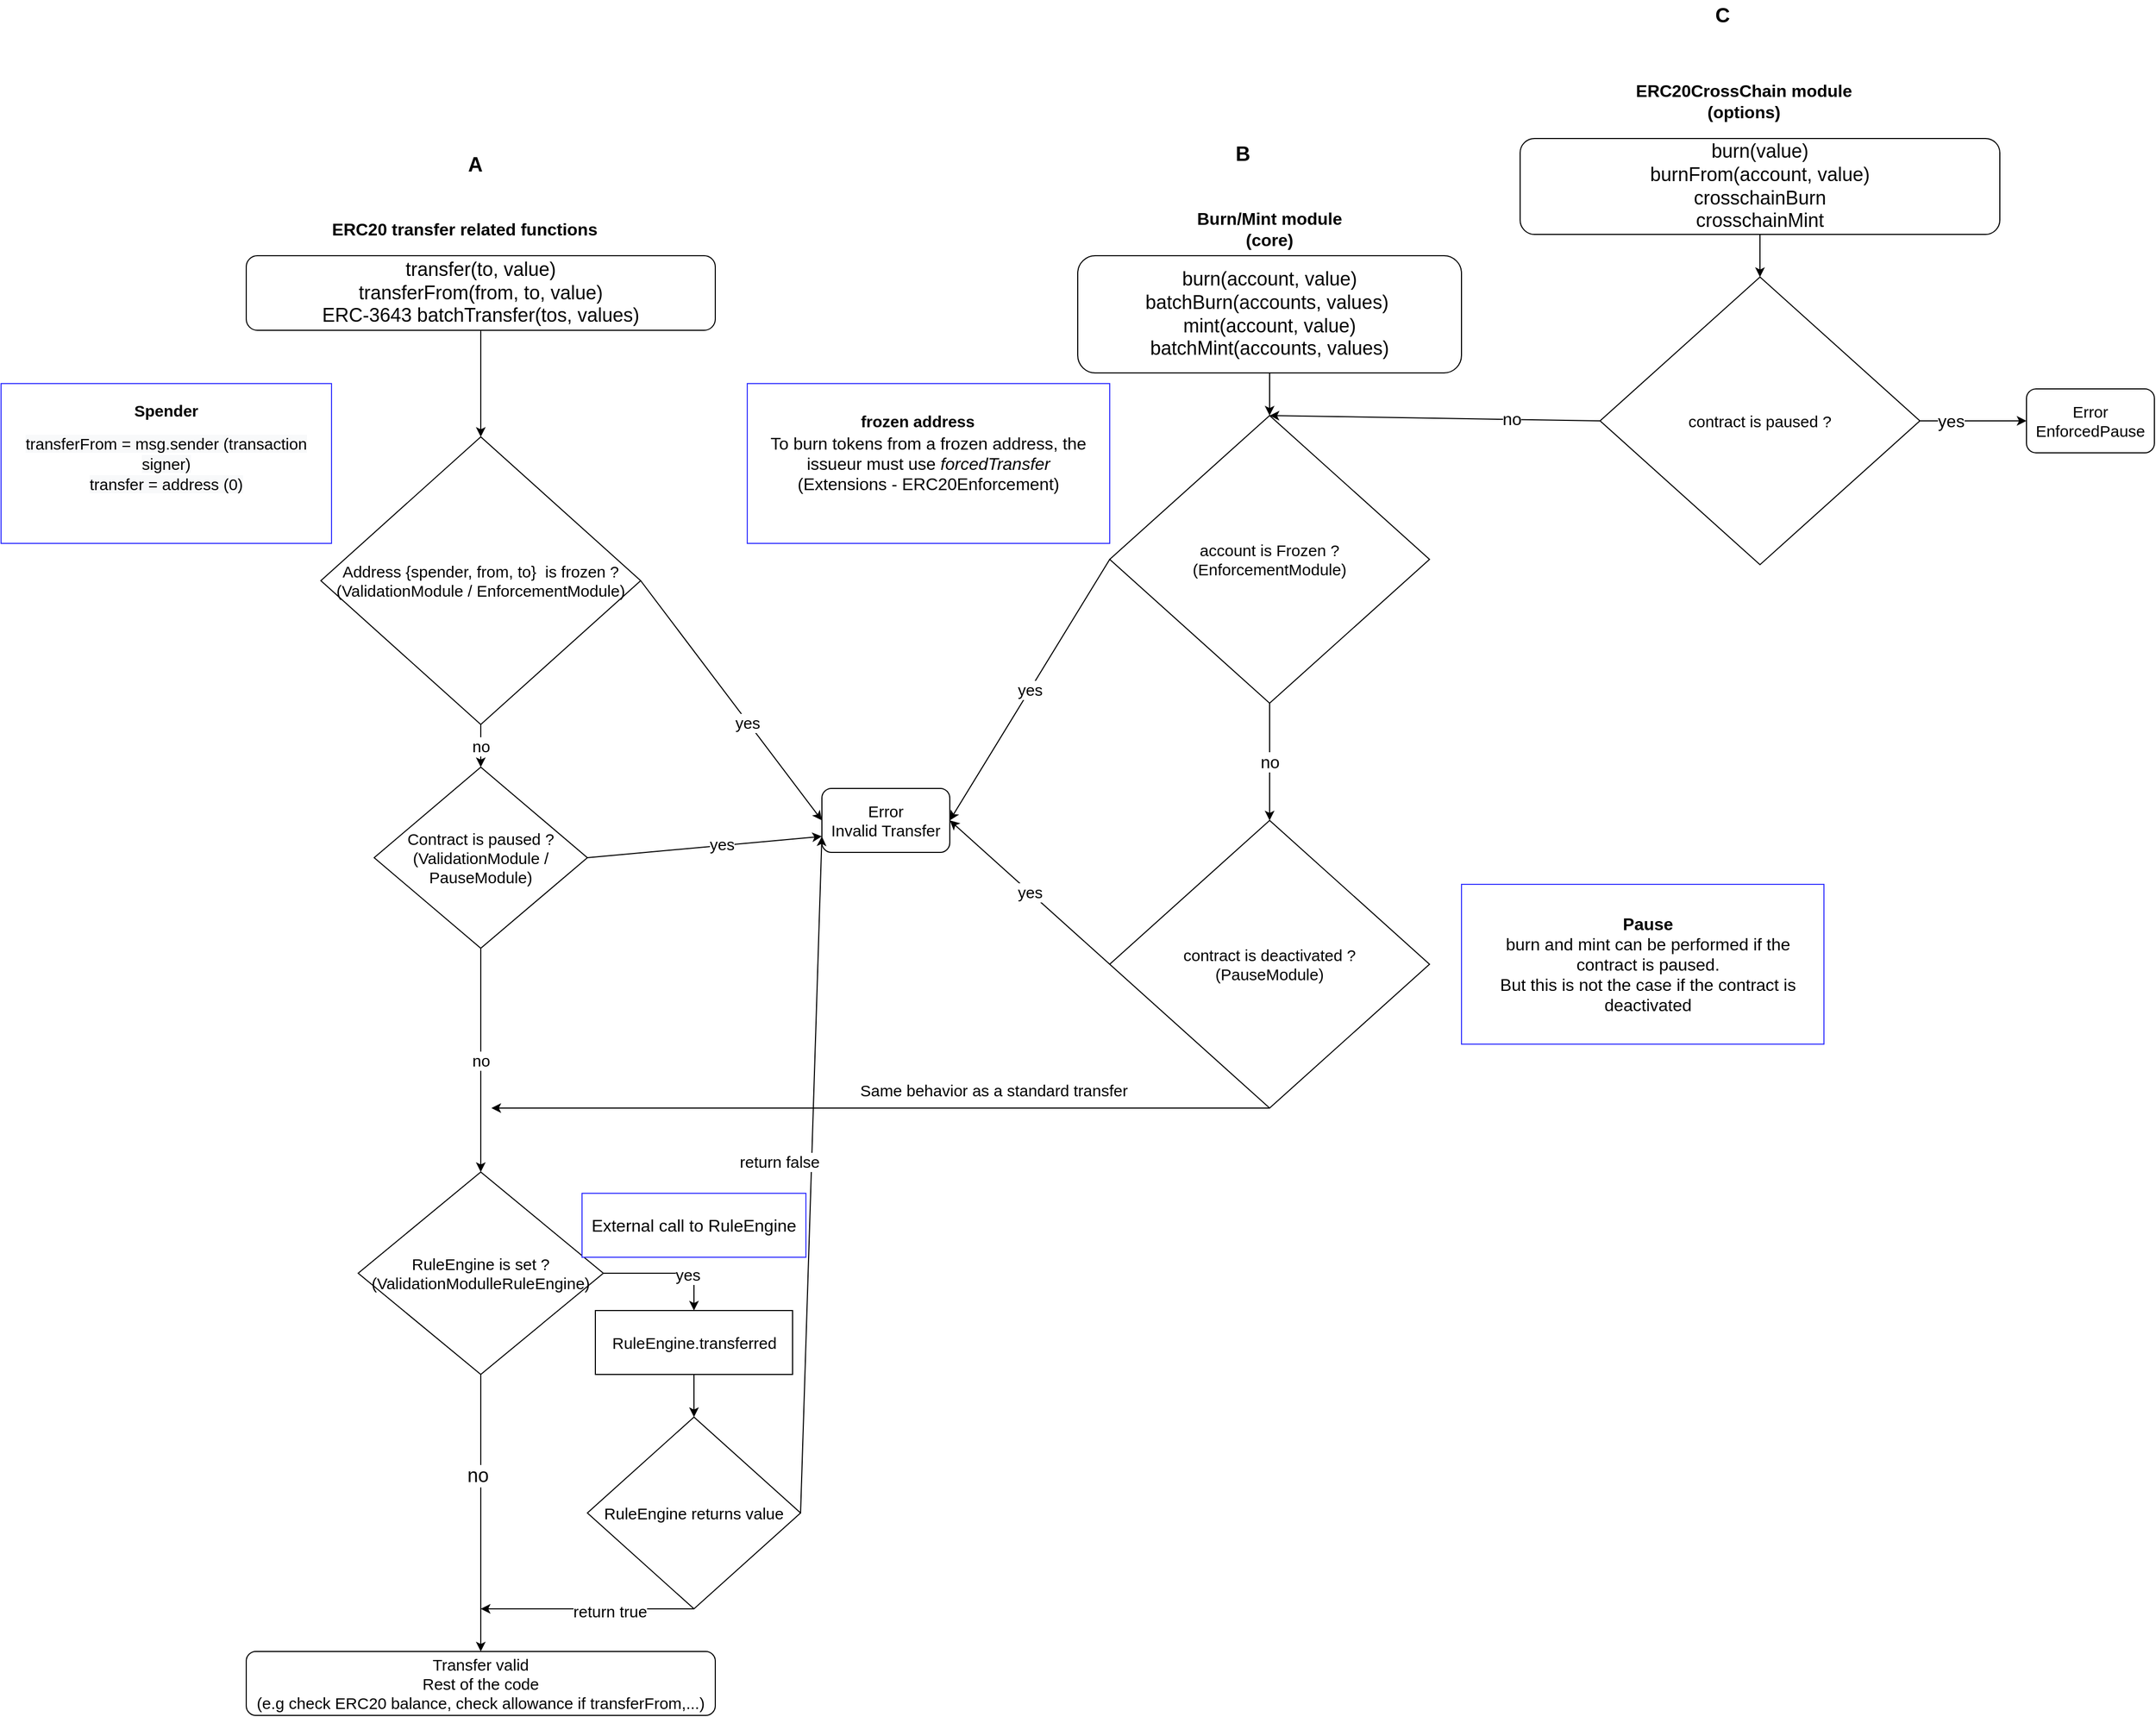 <mxfile version="20.6.2" type="device" pages="2"><diagram id="O81pev2r-YwchuugBwGE" name="transfer"><mxGraphModel dx="3688" dy="2615" grid="1" gridSize="10" guides="1" tooltips="1" connect="1" arrows="1" fold="1" page="1" pageScale="1" pageWidth="2336" pageHeight="1654" math="0" shadow="0"><root><mxCell id="0"/><mxCell id="1" parent="0"/><mxCell id="4ZjLoUflqZw3PEklbwYO-1" value="Address {spender, from, to}&amp;nbsp; is frozen ?&lt;br style=&quot;font-size: 15px;&quot;&gt;(ValidationModule / EnforcementModule)" style="rhombus;whiteSpace=wrap;html=1;fontSize=15;" parent="1" vertex="1"><mxGeometry x="180" y="190" width="300" height="270" as="geometry"/></mxCell><mxCell id="4ZjLoUflqZw3PEklbwYO-2" value="transfer(to, value)&lt;br style=&quot;font-size: 18px;&quot;&gt;transferFrom(from, to, value)&lt;br&gt;ERC-3643 batchTransfer(tos, values)" style="rounded=1;whiteSpace=wrap;html=1;fontSize=18;" parent="1" vertex="1"><mxGeometry x="110" y="20" width="440" height="70" as="geometry"/></mxCell><mxCell id="4ZjLoUflqZw3PEklbwYO-3" value="" style="endArrow=classic;html=1;rounded=0;entryX=0.5;entryY=0;entryDx=0;entryDy=0;exitX=0.5;exitY=1;exitDx=0;exitDy=0;fontSize=15;" parent="1" source="4ZjLoUflqZw3PEklbwYO-2" target="4ZjLoUflqZw3PEklbwYO-1" edge="1"><mxGeometry width="50" height="50" relative="1" as="geometry"><mxPoint x="340" y="130" as="sourcePoint"/><mxPoint x="340" y="130" as="targetPoint"/></mxGeometry></mxCell><mxCell id="4ZjLoUflqZw3PEklbwYO-4" value="Error&lt;br&gt;Invalid Transfer" style="rounded=1;whiteSpace=wrap;html=1;fontSize=15;" parent="1" vertex="1"><mxGeometry x="650" y="520" width="120" height="60" as="geometry"/></mxCell><mxCell id="4ZjLoUflqZw3PEklbwYO-5" value="" style="endArrow=classic;html=1;rounded=0;exitX=1;exitY=0.5;exitDx=0;exitDy=0;entryX=0;entryY=0.5;entryDx=0;entryDy=0;fontSize=15;" parent="1" source="4ZjLoUflqZw3PEklbwYO-1" target="4ZjLoUflqZw3PEklbwYO-4" edge="1"><mxGeometry width="50" height="50" relative="1" as="geometry"><mxPoint x="460" y="340" as="sourcePoint"/><mxPoint x="510" y="290" as="targetPoint"/></mxGeometry></mxCell><mxCell id="4ZjLoUflqZw3PEklbwYO-6" value="yes" style="edgeLabel;html=1;align=center;verticalAlign=middle;resizable=0;points=[];fontSize=15;" parent="4ZjLoUflqZw3PEklbwYO-5" vertex="1" connectable="0"><mxGeometry x="0.179" y="-1" relative="1" as="geometry"><mxPoint as="offset"/></mxGeometry></mxCell><mxCell id="4ZjLoUflqZw3PEklbwYO-7" value="no" style="endArrow=classic;html=1;rounded=0;exitX=0.5;exitY=1;exitDx=0;exitDy=0;fontSize=15;" parent="1" source="4ZjLoUflqZw3PEklbwYO-1" edge="1"><mxGeometry width="50" height="50" relative="1" as="geometry"><mxPoint x="330" y="490" as="sourcePoint"/><mxPoint x="330" y="500" as="targetPoint"/></mxGeometry></mxCell><mxCell id="4ZjLoUflqZw3PEklbwYO-8" value="Contract is paused ?&lt;br style=&quot;font-size: 15px;&quot;&gt;(ValidationModule / PauseModule)" style="rhombus;whiteSpace=wrap;html=1;fontSize=15;" parent="1" vertex="1"><mxGeometry x="230" y="500" width="200" height="170" as="geometry"/></mxCell><mxCell id="4ZjLoUflqZw3PEklbwYO-9" value="" style="endArrow=classic;html=1;rounded=0;exitX=1;exitY=0.5;exitDx=0;exitDy=0;entryX=0;entryY=0.75;entryDx=0;entryDy=0;fontSize=15;" parent="1" source="4ZjLoUflqZw3PEklbwYO-8" target="4ZjLoUflqZw3PEklbwYO-4" edge="1"><mxGeometry width="50" height="50" relative="1" as="geometry"><mxPoint x="490" y="570" as="sourcePoint"/><mxPoint x="540" y="520" as="targetPoint"/></mxGeometry></mxCell><mxCell id="4ZjLoUflqZw3PEklbwYO-10" value="yes" style="edgeLabel;html=1;align=center;verticalAlign=middle;resizable=0;points=[];fontSize=15;" parent="4ZjLoUflqZw3PEklbwYO-9" vertex="1" connectable="0"><mxGeometry x="0.141" y="2" relative="1" as="geometry"><mxPoint as="offset"/></mxGeometry></mxCell><mxCell id="4ZjLoUflqZw3PEklbwYO-11" value="RuleEngine is set ?&lt;br&gt;(ValidationModulleRuleEngine)" style="rhombus;whiteSpace=wrap;html=1;fontSize=15;" parent="1" vertex="1"><mxGeometry x="215" y="880" width="230" height="190" as="geometry"/></mxCell><mxCell id="4ZjLoUflqZw3PEklbwYO-12" value="no" style="endArrow=classic;html=1;rounded=0;exitX=0.5;exitY=1;exitDx=0;exitDy=0;entryX=0.5;entryY=0;entryDx=0;entryDy=0;fontSize=15;" parent="1" source="4ZjLoUflqZw3PEklbwYO-8" target="4ZjLoUflqZw3PEklbwYO-11" edge="1"><mxGeometry width="50" height="50" relative="1" as="geometry"><mxPoint x="400" y="750" as="sourcePoint"/><mxPoint x="450" y="700" as="targetPoint"/></mxGeometry></mxCell><mxCell id="4ZjLoUflqZw3PEklbwYO-13" value="" style="endArrow=classic;html=1;rounded=0;exitX=1;exitY=0.5;exitDx=0;exitDy=0;fontSize=15;" parent="1" source="4ZjLoUflqZw3PEklbwYO-11" edge="1"><mxGeometry width="50" height="50" relative="1" as="geometry"><mxPoint x="490" y="1000" as="sourcePoint"/><mxPoint x="530" y="1010" as="targetPoint"/><Array as="points"><mxPoint x="530" y="975"/></Array></mxGeometry></mxCell><mxCell id="4ZjLoUflqZw3PEklbwYO-14" value="yes" style="edgeLabel;html=1;align=center;verticalAlign=middle;resizable=0;points=[];fontSize=15;" parent="4ZjLoUflqZw3PEklbwYO-13" vertex="1" connectable="0"><mxGeometry x="0.315" y="-1" relative="1" as="geometry"><mxPoint as="offset"/></mxGeometry></mxCell><mxCell id="4ZjLoUflqZw3PEklbwYO-17" value="RuleEngine returns value" style="rhombus;whiteSpace=wrap;html=1;fontSize=15;" parent="1" vertex="1"><mxGeometry x="430" y="1110" width="200" height="180" as="geometry"/></mxCell><mxCell id="4ZjLoUflqZw3PEklbwYO-18" value="return false" style="endArrow=classic;html=1;rounded=0;exitX=1;exitY=0.5;exitDx=0;exitDy=0;entryX=0;entryY=0.75;entryDx=0;entryDy=0;fontSize=15;" parent="1" source="4ZjLoUflqZw3PEklbwYO-17" target="4ZjLoUflqZw3PEklbwYO-4" edge="1"><mxGeometry x="0.038" y="30" width="50" height="50" relative="1" as="geometry"><mxPoint x="440" y="990" as="sourcePoint"/><mxPoint x="670" y="1210" as="targetPoint"/><mxPoint as="offset"/></mxGeometry></mxCell><mxCell id="4ZjLoUflqZw3PEklbwYO-19" value="" style="endArrow=classic;html=1;rounded=0;exitX=0.5;exitY=1;exitDx=0;exitDy=0;fontSize=15;" parent="1" source="4ZjLoUflqZw3PEklbwYO-17" edge="1"><mxGeometry width="50" height="50" relative="1" as="geometry"><mxPoint x="200" y="1200" as="sourcePoint"/><mxPoint x="330" y="1290" as="targetPoint"/></mxGeometry></mxCell><mxCell id="4ZjLoUflqZw3PEklbwYO-23" value="return true" style="edgeLabel;html=1;align=center;verticalAlign=middle;resizable=0;points=[];fontSize=15;" parent="4ZjLoUflqZw3PEklbwYO-19" vertex="1" connectable="0"><mxGeometry x="-0.211" y="2" relative="1" as="geometry"><mxPoint as="offset"/></mxGeometry></mxCell><mxCell id="4ZjLoUflqZw3PEklbwYO-21" value="" style="endArrow=classic;html=1;rounded=0;exitX=0.5;exitY=1;exitDx=0;exitDy=0;entryX=0.5;entryY=0;entryDx=0;entryDy=0;fontSize=15;" parent="1" source="4ZjLoUflqZw3PEklbwYO-11" target="4ZjLoUflqZw3PEklbwYO-22" edge="1"><mxGeometry width="50" height="50" relative="1" as="geometry"><mxPoint x="380" y="1140" as="sourcePoint"/><mxPoint x="330" y="1240.0" as="targetPoint"/></mxGeometry></mxCell><mxCell id="4ZjLoUflqZw3PEklbwYO-87" value="no" style="edgeLabel;html=1;align=center;verticalAlign=middle;resizable=0;points=[];fontSize=18;" parent="4ZjLoUflqZw3PEklbwYO-21" vertex="1" connectable="0"><mxGeometry x="-0.274" y="-3" relative="1" as="geometry"><mxPoint as="offset"/></mxGeometry></mxCell><mxCell id="4ZjLoUflqZw3PEklbwYO-22" value="Transfer valid&lt;br style=&quot;font-size: 15px;&quot;&gt;Rest of the code&lt;br style=&quot;font-size: 15px;&quot;&gt;(e.g check ERC20 balance, check allowance if transferFrom,...)" style="rounded=1;whiteSpace=wrap;html=1;fontSize=15;" parent="1" vertex="1"><mxGeometry x="110" y="1330" width="440" height="60" as="geometry"/></mxCell><mxCell id="4ZjLoUflqZw3PEklbwYO-24" value="RuleEngine.transferred" style="rounded=0;whiteSpace=wrap;html=1;fontSize=15;" parent="1" vertex="1"><mxGeometry x="437.5" y="1010" width="185" height="60" as="geometry"/></mxCell><mxCell id="4ZjLoUflqZw3PEklbwYO-25" value="" style="endArrow=classic;html=1;rounded=0;exitX=0.5;exitY=1;exitDx=0;exitDy=0;entryX=0.5;entryY=0;entryDx=0;entryDy=0;fontSize=15;" parent="1" source="4ZjLoUflqZw3PEklbwYO-24" target="4ZjLoUflqZw3PEklbwYO-17" edge="1"><mxGeometry width="50" height="50" relative="1" as="geometry"><mxPoint x="710" y="1120" as="sourcePoint"/><mxPoint x="760" y="1070" as="targetPoint"/></mxGeometry></mxCell><mxCell id="4ZjLoUflqZw3PEklbwYO-36" value="burn(account, value)&lt;br&gt;batchBurn(accounts, values)&amp;nbsp;&lt;br style=&quot;font-size: 18px;&quot;&gt;mint(account, value)&lt;br&gt;batchMint(accounts, values)" style="rounded=1;whiteSpace=wrap;html=1;fontSize=18;" parent="1" vertex="1"><mxGeometry x="890" y="20" width="360" height="110" as="geometry"/></mxCell><mxCell id="4ZjLoUflqZw3PEklbwYO-37" value="" style="endArrow=classic;html=1;rounded=0;fontSize=15;exitX=0.5;exitY=1;exitDx=0;exitDy=0;" parent="1" source="4ZjLoUflqZw3PEklbwYO-36" target="4ZjLoUflqZw3PEklbwYO-38" edge="1"><mxGeometry width="50" height="50" relative="1" as="geometry"><mxPoint x="1070" y="140" as="sourcePoint"/><mxPoint x="1050" y="280" as="targetPoint"/></mxGeometry></mxCell><mxCell id="4ZjLoUflqZw3PEklbwYO-38" value="account is Frozen ?&lt;br&gt;(EnforcementModule)" style="rhombus;whiteSpace=wrap;html=1;fontSize=15;" parent="1" vertex="1"><mxGeometry x="920" y="170" width="300" height="270" as="geometry"/></mxCell><mxCell id="4ZjLoUflqZw3PEklbwYO-40" value="yes" style="endArrow=classic;html=1;rounded=0;fontSize=15;exitX=0;exitY=0.5;exitDx=0;exitDy=0;entryX=1;entryY=0.5;entryDx=0;entryDy=0;" parent="1" source="4ZjLoUflqZw3PEklbwYO-38" target="4ZjLoUflqZw3PEklbwYO-4" edge="1"><mxGeometry width="50" height="50" relative="1" as="geometry"><mxPoint x="1250" y="590" as="sourcePoint"/><mxPoint x="1300" y="540" as="targetPoint"/></mxGeometry></mxCell><mxCell id="4ZjLoUflqZw3PEklbwYO-57" value="" style="endArrow=classic;html=1;rounded=0;fontSize=15;exitX=0.5;exitY=1;exitDx=0;exitDy=0;" parent="1" source="4ZjLoUflqZw3PEklbwYO-62" edge="1"><mxGeometry width="50" height="50" relative="1" as="geometry"><mxPoint x="1050" y="610" as="sourcePoint"/><mxPoint x="340" y="820" as="targetPoint"/></mxGeometry></mxCell><mxCell id="4ZjLoUflqZw3PEklbwYO-58" value="Same behavior as a standard transfer" style="edgeLabel;html=1;align=center;verticalAlign=middle;resizable=0;points=[];fontSize=15;" parent="4ZjLoUflqZw3PEklbwYO-57" vertex="1" connectable="0"><mxGeometry x="-0.411" y="2" relative="1" as="geometry"><mxPoint x="-44" y="-19" as="offset"/></mxGeometry></mxCell><mxCell id="4ZjLoUflqZw3PEklbwYO-62" value="contract is deactivated ?&lt;br&gt;(PauseModule)" style="rhombus;whiteSpace=wrap;html=1;fontSize=15;" parent="1" vertex="1"><mxGeometry x="920" y="550" width="300" height="270" as="geometry"/></mxCell><mxCell id="4ZjLoUflqZw3PEklbwYO-63" value="yes" style="endArrow=classic;html=1;rounded=0;fontSize=15;exitX=0;exitY=0.5;exitDx=0;exitDy=0;" parent="1" source="4ZjLoUflqZw3PEklbwYO-62" edge="1"><mxGeometry width="50" height="50" relative="1" as="geometry"><mxPoint x="930" y="445" as="sourcePoint"/><mxPoint x="770" y="550" as="targetPoint"/></mxGeometry></mxCell><mxCell id="4ZjLoUflqZw3PEklbwYO-64" value="no" style="endArrow=classic;html=1;rounded=0;fontSize=16;exitX=0.5;exitY=1;exitDx=0;exitDy=0;entryX=0.5;entryY=0;entryDx=0;entryDy=0;" parent="1" source="4ZjLoUflqZw3PEklbwYO-38" target="4ZjLoUflqZw3PEklbwYO-62" edge="1"><mxGeometry width="50" height="50" relative="1" as="geometry"><mxPoint x="1270" y="530" as="sourcePoint"/><mxPoint x="1320" y="480" as="targetPoint"/></mxGeometry></mxCell><mxCell id="4ZjLoUflqZw3PEklbwYO-66" value="&lt;span style=&quot;color: rgb(0, 0, 0); font-family: Helvetica; font-size: 15px; font-style: normal; font-variant-ligatures: normal; font-variant-caps: normal; font-weight: 400; letter-spacing: normal; orphans: 2; text-align: center; text-indent: 0px; text-transform: none; widows: 2; word-spacing: 0px; -webkit-text-stroke-width: 0px; background-color: rgb(248, 249, 250); text-decoration-thickness: initial; text-decoration-style: initial; text-decoration-color: initial;&quot;&gt;transferFrom = msg.sender (transaction signer)&lt;/span&gt;&lt;br style=&quot;color: rgb(0, 0, 0); font-family: Helvetica; font-size: 15px; font-style: normal; font-variant-ligatures: normal; font-variant-caps: normal; font-weight: 400; letter-spacing: normal; orphans: 2; text-align: center; text-indent: 0px; text-transform: none; widows: 2; word-spacing: 0px; -webkit-text-stroke-width: 0px; background-color: rgb(248, 249, 250); text-decoration-thickness: initial; text-decoration-style: initial; text-decoration-color: initial;&quot;&gt;&lt;span style=&quot;color: rgb(0, 0, 0); font-family: Helvetica; font-size: 15px; font-style: normal; font-variant-ligatures: normal; font-variant-caps: normal; font-weight: 400; letter-spacing: normal; orphans: 2; text-align: center; text-indent: 0px; text-transform: none; widows: 2; word-spacing: 0px; -webkit-text-stroke-width: 0px; background-color: rgb(248, 249, 250); text-decoration-thickness: initial; text-decoration-style: initial; text-decoration-color: initial;&quot;&gt;transfer = address (0)&lt;/span&gt;" style="rounded=0;whiteSpace=wrap;html=1;fontSize=16;strokeColor=#3333FF;" parent="1" vertex="1"><mxGeometry x="-120" y="140" width="310" height="150" as="geometry"/></mxCell><mxCell id="4ZjLoUflqZw3PEklbwYO-30" value="Spender" style="text;html=1;strokeColor=none;fillColor=none;align=center;verticalAlign=middle;whiteSpace=wrap;rounded=0;fontStyle=1;fontSize=15;" parent="1" vertex="1"><mxGeometry x="-60" y="150" width="190" height="30" as="geometry"/></mxCell><mxCell id="4ZjLoUflqZw3PEklbwYO-67" value="To burn tokens from a frozen address, the issueur must use &lt;i&gt;forcedTransfer&lt;/i&gt;&lt;br&gt;(Extensions - ERC20Enforcement)" style="rounded=0;whiteSpace=wrap;html=1;strokeColor=#3333FF;fontSize=16;" parent="1" vertex="1"><mxGeometry x="580" y="140" width="340" height="150" as="geometry"/></mxCell><mxCell id="4ZjLoUflqZw3PEklbwYO-59" value="frozen address" style="text;html=1;strokeColor=none;fillColor=none;align=center;verticalAlign=middle;whiteSpace=wrap;rounded=0;fontSize=15;fontStyle=1" parent="1" vertex="1"><mxGeometry x="640" y="160" width="200" height="30" as="geometry"/></mxCell><mxCell id="4ZjLoUflqZw3PEklbwYO-69" value="" style="rounded=0;whiteSpace=wrap;html=1;strokeColor=#3333FF;fontSize=16;" parent="1" vertex="1"><mxGeometry x="1250" y="610" width="340" height="150" as="geometry"/></mxCell><mxCell id="4ZjLoUflqZw3PEklbwYO-70" value="&lt;b&gt;Pause&lt;br&gt;&lt;/b&gt;burn and mint can be performed if the contract is paused.&lt;br&gt;But this is not the case if the contract is deactivated" style="text;html=1;strokeColor=none;fillColor=none;align=center;verticalAlign=middle;whiteSpace=wrap;rounded=0;fontSize=16;" parent="1" vertex="1"><mxGeometry x="1280" y="633.5" width="290" height="103" as="geometry"/></mxCell><mxCell id="4ZjLoUflqZw3PEklbwYO-72" value="External call to RuleEngine" style="rounded=0;whiteSpace=wrap;html=1;strokeColor=#3333FF;fontSize=16;" parent="1" vertex="1"><mxGeometry x="425" y="900" width="210" height="60" as="geometry"/></mxCell><mxCell id="4ZjLoUflqZw3PEklbwYO-75" value="burn(value)&lt;br&gt;burnFrom(account, value)&lt;br style=&quot;font-size: 18px;&quot;&gt;crosschainBurn&lt;br style=&quot;font-size: 18px;&quot;&gt;crosschainMint" style="rounded=1;whiteSpace=wrap;html=1;fontSize=18;" parent="1" vertex="1"><mxGeometry x="1305" y="-90" width="450" height="90" as="geometry"/></mxCell><mxCell id="4ZjLoUflqZw3PEklbwYO-76" value="Burn/Mint module (core)" style="text;html=1;strokeColor=none;fillColor=none;align=center;verticalAlign=middle;whiteSpace=wrap;rounded=0;fontSize=16;fontStyle=1" parent="1" vertex="1"><mxGeometry x="995" y="-20" width="150" height="30" as="geometry"/></mxCell><mxCell id="4ZjLoUflqZw3PEklbwYO-77" value="ERC20CrossChain module&lt;br&gt;(options)" style="text;html=1;strokeColor=none;fillColor=none;align=center;verticalAlign=middle;whiteSpace=wrap;rounded=0;fontSize=16;fontStyle=1" parent="1" vertex="1"><mxGeometry x="1400" y="-140" width="230" height="30" as="geometry"/></mxCell><mxCell id="4ZjLoUflqZw3PEklbwYO-78" value="contract is paused ?" style="rhombus;whiteSpace=wrap;html=1;fontSize=15;" parent="1" vertex="1"><mxGeometry x="1380" y="40" width="300" height="270" as="geometry"/></mxCell><mxCell id="4ZjLoUflqZw3PEklbwYO-79" value="" style="endArrow=classic;html=1;rounded=0;fontSize=16;exitX=1;exitY=0.5;exitDx=0;exitDy=0;entryX=0;entryY=0.5;entryDx=0;entryDy=0;" parent="1" source="4ZjLoUflqZw3PEklbwYO-78" target="4ZjLoUflqZw3PEklbwYO-82" edge="1"><mxGeometry width="50" height="50" relative="1" as="geometry"><mxPoint x="1210" y="530" as="sourcePoint"/><mxPoint x="1670" y="460" as="targetPoint"/></mxGeometry></mxCell><mxCell id="4ZjLoUflqZw3PEklbwYO-83" value="yes" style="edgeLabel;html=1;align=center;verticalAlign=middle;resizable=0;points=[];fontSize=16;" parent="4ZjLoUflqZw3PEklbwYO-79" vertex="1" connectable="0"><mxGeometry x="-0.4" relative="1" as="geometry"><mxPoint x="-1" as="offset"/></mxGeometry></mxCell><mxCell id="4ZjLoUflqZw3PEklbwYO-82" value="Error&lt;br&gt;EnforcedPause" style="rounded=1;whiteSpace=wrap;html=1;fontSize=15;" parent="1" vertex="1"><mxGeometry x="1780" y="145" width="120" height="60" as="geometry"/></mxCell><mxCell id="4ZjLoUflqZw3PEklbwYO-84" value="" style="endArrow=classic;html=1;rounded=0;fontSize=16;exitX=0;exitY=0.5;exitDx=0;exitDy=0;entryX=0.5;entryY=0;entryDx=0;entryDy=0;" parent="1" source="4ZjLoUflqZw3PEklbwYO-78" target="4ZjLoUflqZw3PEklbwYO-38" edge="1"><mxGeometry width="50" height="50" relative="1" as="geometry"><mxPoint x="1260" y="370" as="sourcePoint"/><mxPoint x="1310" y="320" as="targetPoint"/></mxGeometry></mxCell><mxCell id="4ZjLoUflqZw3PEklbwYO-85" value="no" style="edgeLabel;html=1;align=center;verticalAlign=middle;resizable=0;points=[];fontSize=16;" parent="4ZjLoUflqZw3PEklbwYO-84" vertex="1" connectable="0"><mxGeometry x="-0.462" y="-1" relative="1" as="geometry"><mxPoint as="offset"/></mxGeometry></mxCell><mxCell id="4ZjLoUflqZw3PEklbwYO-86" value="" style="endArrow=classic;html=1;rounded=0;fontSize=16;exitX=0.5;exitY=1;exitDx=0;exitDy=0;entryX=0.5;entryY=0;entryDx=0;entryDy=0;" parent="1" source="4ZjLoUflqZw3PEklbwYO-75" target="4ZjLoUflqZw3PEklbwYO-78" edge="1"><mxGeometry width="50" height="50" relative="1" as="geometry"><mxPoint x="1680" y="100" as="sourcePoint"/><mxPoint x="1730" y="50" as="targetPoint"/></mxGeometry></mxCell><mxCell id="-NDmj__HygaEoI2v43Ye-13" value="ERC20 transfer related functions" style="text;html=1;strokeColor=none;fillColor=none;align=center;verticalAlign=middle;whiteSpace=wrap;rounded=0;fontSize=16;fontStyle=1" parent="1" vertex="1"><mxGeometry x="170" y="-20" width="290" height="30" as="geometry"/></mxCell><mxCell id="-NDmj__HygaEoI2v43Ye-15" value="A" style="text;html=1;strokeColor=none;fillColor=none;align=center;verticalAlign=middle;whiteSpace=wrap;rounded=0;fontSize=19;fontStyle=1" parent="1" vertex="1"><mxGeometry x="240" y="-80" width="170" height="30" as="geometry"/></mxCell><mxCell id="-NDmj__HygaEoI2v43Ye-16" value="B" style="text;html=1;strokeColor=none;fillColor=none;align=center;verticalAlign=middle;whiteSpace=wrap;rounded=0;fontSize=19;fontStyle=1" parent="1" vertex="1"><mxGeometry x="960" y="-90" width="170" height="30" as="geometry"/></mxCell><mxCell id="-NDmj__HygaEoI2v43Ye-17" value="C" style="text;html=1;strokeColor=none;fillColor=none;align=center;verticalAlign=middle;whiteSpace=wrap;rounded=0;fontSize=19;fontStyle=1" parent="1" vertex="1"><mxGeometry x="1410" y="-220" width="170" height="30" as="geometry"/></mxCell></root></mxGraphModel></diagram><diagram id="pyRJK_tCh78RQ36B8qPM" name="allowlist"><mxGraphModel dx="1352" dy="2615" grid="1" gridSize="10" guides="1" tooltips="1" connect="1" arrows="1" fold="1" page="1" pageScale="1" pageWidth="2336" pageHeight="1654" math="0" shadow="0"><root><mxCell id="0"/><mxCell id="1" parent="0"/><mxCell id="BQVy9aaBCY58vBZfUF86-1" value="ValidationAllowlistModule AllowlistModule" style="text;html=1;strokeColor=none;fillColor=none;align=center;verticalAlign=middle;whiteSpace=wrap;rounded=0;fontSize=16;fontStyle=1" parent="1" vertex="1"><mxGeometry x="2240" y="-160" width="260" height="70" as="geometry"/></mxCell><mxCell id="BQVy9aaBCY58vBZfUF86-2" value="burn(account, value)&lt;br&gt;batchBurn(accounts, values)&amp;nbsp;&lt;br style=&quot;font-size: 18px;&quot;&gt;mint(account, value)&lt;br&gt;batchMint(accounts, values)" style="rounded=1;whiteSpace=wrap;html=1;fontSize=18;" parent="1" vertex="1"><mxGeometry x="1980" y="-90" width="370" height="90" as="geometry"/></mxCell><mxCell id="BQVy9aaBCY58vBZfUF86-3" value="transfer(to, value)&lt;br style=&quot;font-size: 18px;&quot;&gt;transferFrom(from, to, value)&lt;br&gt;ERC-3643 batchTransfer(tos, values)" style="rounded=1;whiteSpace=wrap;html=1;fontSize=18;" parent="1" vertex="1"><mxGeometry x="2420" y="-90" width="440" height="90" as="geometry"/></mxCell><mxCell id="BQVy9aaBCY58vBZfUF86-4" value="account, spender, from, to are whitelisted&amp;nbsp; ?" style="rhombus;whiteSpace=wrap;html=1;fontSize=15;" parent="1" vertex="1"><mxGeometry x="2220" y="70" width="360" height="270" as="geometry"/></mxCell><mxCell id="BQVy9aaBCY58vBZfUF86-5" value="Error&lt;br&gt;Invalid Transfer" style="rounded=1;whiteSpace=wrap;html=1;fontSize=15;" parent="1" vertex="1"><mxGeometry x="2650" y="330" width="140" height="75" as="geometry"/></mxCell><mxCell id="BQVy9aaBCY58vBZfUF86-6" value="" style="endArrow=classic;html=1;rounded=0;exitX=1;exitY=0.5;exitDx=0;exitDy=0;entryX=0.5;entryY=0;entryDx=0;entryDy=0;" parent="1" source="BQVy9aaBCY58vBZfUF86-4" target="BQVy9aaBCY58vBZfUF86-5" edge="1"><mxGeometry width="50" height="50" relative="1" as="geometry"><mxPoint x="2730" y="250" as="sourcePoint"/><mxPoint x="2780" y="200" as="targetPoint"/><Array as="points"><mxPoint x="2720" y="205"/></Array></mxGeometry></mxCell><mxCell id="BQVy9aaBCY58vBZfUF86-7" value="no" style="edgeLabel;html=1;align=center;verticalAlign=middle;resizable=0;points=[];fontSize=19;" parent="BQVy9aaBCY58vBZfUF86-6" vertex="1" connectable="0"><mxGeometry x="0.119" y="-6" relative="1" as="geometry"><mxPoint y="1" as="offset"/></mxGeometry></mxCell><mxCell id="BQVy9aaBCY58vBZfUF86-8" value="" style="endArrow=classic;html=1;rounded=0;fontSize=19;exitX=0.5;exitY=1;exitDx=0;exitDy=0;entryX=0.5;entryY=0;entryDx=0;entryDy=0;" parent="1" source="BQVy9aaBCY58vBZfUF86-2" target="BQVy9aaBCY58vBZfUF86-4" edge="1"><mxGeometry width="50" height="50" relative="1" as="geometry"><mxPoint x="1970" y="480" as="sourcePoint"/><mxPoint x="2020" y="430" as="targetPoint"/></mxGeometry></mxCell><mxCell id="BQVy9aaBCY58vBZfUF86-9" value="" style="endArrow=classic;html=1;rounded=0;fontSize=19;exitX=0.5;exitY=1;exitDx=0;exitDy=0;entryX=0.5;entryY=0;entryDx=0;entryDy=0;" parent="1" source="BQVy9aaBCY58vBZfUF86-3" target="BQVy9aaBCY58vBZfUF86-4" edge="1"><mxGeometry width="50" height="50" relative="1" as="geometry"><mxPoint x="2570" y="130" as="sourcePoint"/><mxPoint x="2620" y="80" as="targetPoint"/></mxGeometry></mxCell><mxCell id="BQVy9aaBCY58vBZfUF86-10" value="Yes" style="endArrow=classic;html=1;rounded=0;fontSize=19;exitX=0;exitY=0.5;exitDx=0;exitDy=0;entryX=0.5;entryY=0;entryDx=0;entryDy=0;" parent="1" source="BQVy9aaBCY58vBZfUF86-4" target="BQVy9aaBCY58vBZfUF86-11" edge="1"><mxGeometry width="50" height="50" relative="1" as="geometry"><mxPoint x="2090" y="410" as="sourcePoint"/><mxPoint x="2070" y="420" as="targetPoint"/><Array as="points"><mxPoint x="2080" y="205"/></Array></mxGeometry></mxCell><mxCell id="BQVy9aaBCY58vBZfUF86-11" value="See A &amp;amp; B" style="rounded=1;whiteSpace=wrap;html=1;fontSize=15;" parent="1" vertex="1"><mxGeometry x="1990" y="320" width="180" height="70" as="geometry"/></mxCell><mxCell id="BQVy9aaBCY58vBZfUF86-12" value="D" style="text;html=1;strokeColor=none;fillColor=none;align=center;verticalAlign=middle;whiteSpace=wrap;rounded=0;fontSize=19;fontStyle=1" parent="1" vertex="1"><mxGeometry x="2270" y="-190" width="170" height="30" as="geometry"/></mxCell></root></mxGraphModel></diagram></mxfile>